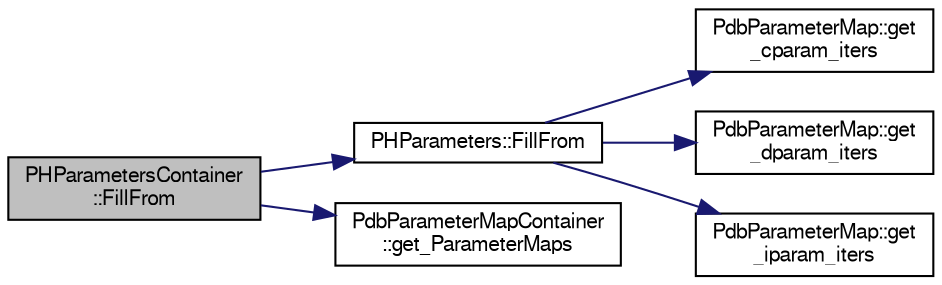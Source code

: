 digraph "PHParametersContainer::FillFrom"
{
  bgcolor="transparent";
  edge [fontname="FreeSans",fontsize="10",labelfontname="FreeSans",labelfontsize="10"];
  node [fontname="FreeSans",fontsize="10",shape=record];
  rankdir="LR";
  Node1 [label="PHParametersContainer\l::FillFrom",height=0.2,width=0.4,color="black", fillcolor="grey75", style="filled" fontcolor="black"];
  Node1 -> Node2 [color="midnightblue",fontsize="10",style="solid",fontname="FreeSans"];
  Node2 [label="PHParameters::FillFrom",height=0.2,width=0.4,color="black",URL="$dd/dae/classPHParameters.html#a60173f5ff12c567632583ea619a7d2fb"];
  Node2 -> Node3 [color="midnightblue",fontsize="10",style="solid",fontname="FreeSans"];
  Node3 [label="PdbParameterMap::get\l_cparam_iters",height=0.2,width=0.4,color="black",URL="$d8/d21/classPdbParameterMap.html#ab0e99129bc91837311172241b78f4c82"];
  Node2 -> Node4 [color="midnightblue",fontsize="10",style="solid",fontname="FreeSans"];
  Node4 [label="PdbParameterMap::get\l_dparam_iters",height=0.2,width=0.4,color="black",URL="$d8/d21/classPdbParameterMap.html#ade341cd2fa2ac009cd6e7741e728f85b"];
  Node2 -> Node5 [color="midnightblue",fontsize="10",style="solid",fontname="FreeSans"];
  Node5 [label="PdbParameterMap::get\l_iparam_iters",height=0.2,width=0.4,color="black",URL="$d8/d21/classPdbParameterMap.html#ac348934f368cf69d37ce7480fdcd332c"];
  Node1 -> Node6 [color="midnightblue",fontsize="10",style="solid",fontname="FreeSans"];
  Node6 [label="PdbParameterMapContainer\l::get_ParameterMaps",height=0.2,width=0.4,color="black",URL="$d4/d7d/classPdbParameterMapContainer.html#a1ec2a6c2416d44a99458cf8c7f1c31a5"];
}
